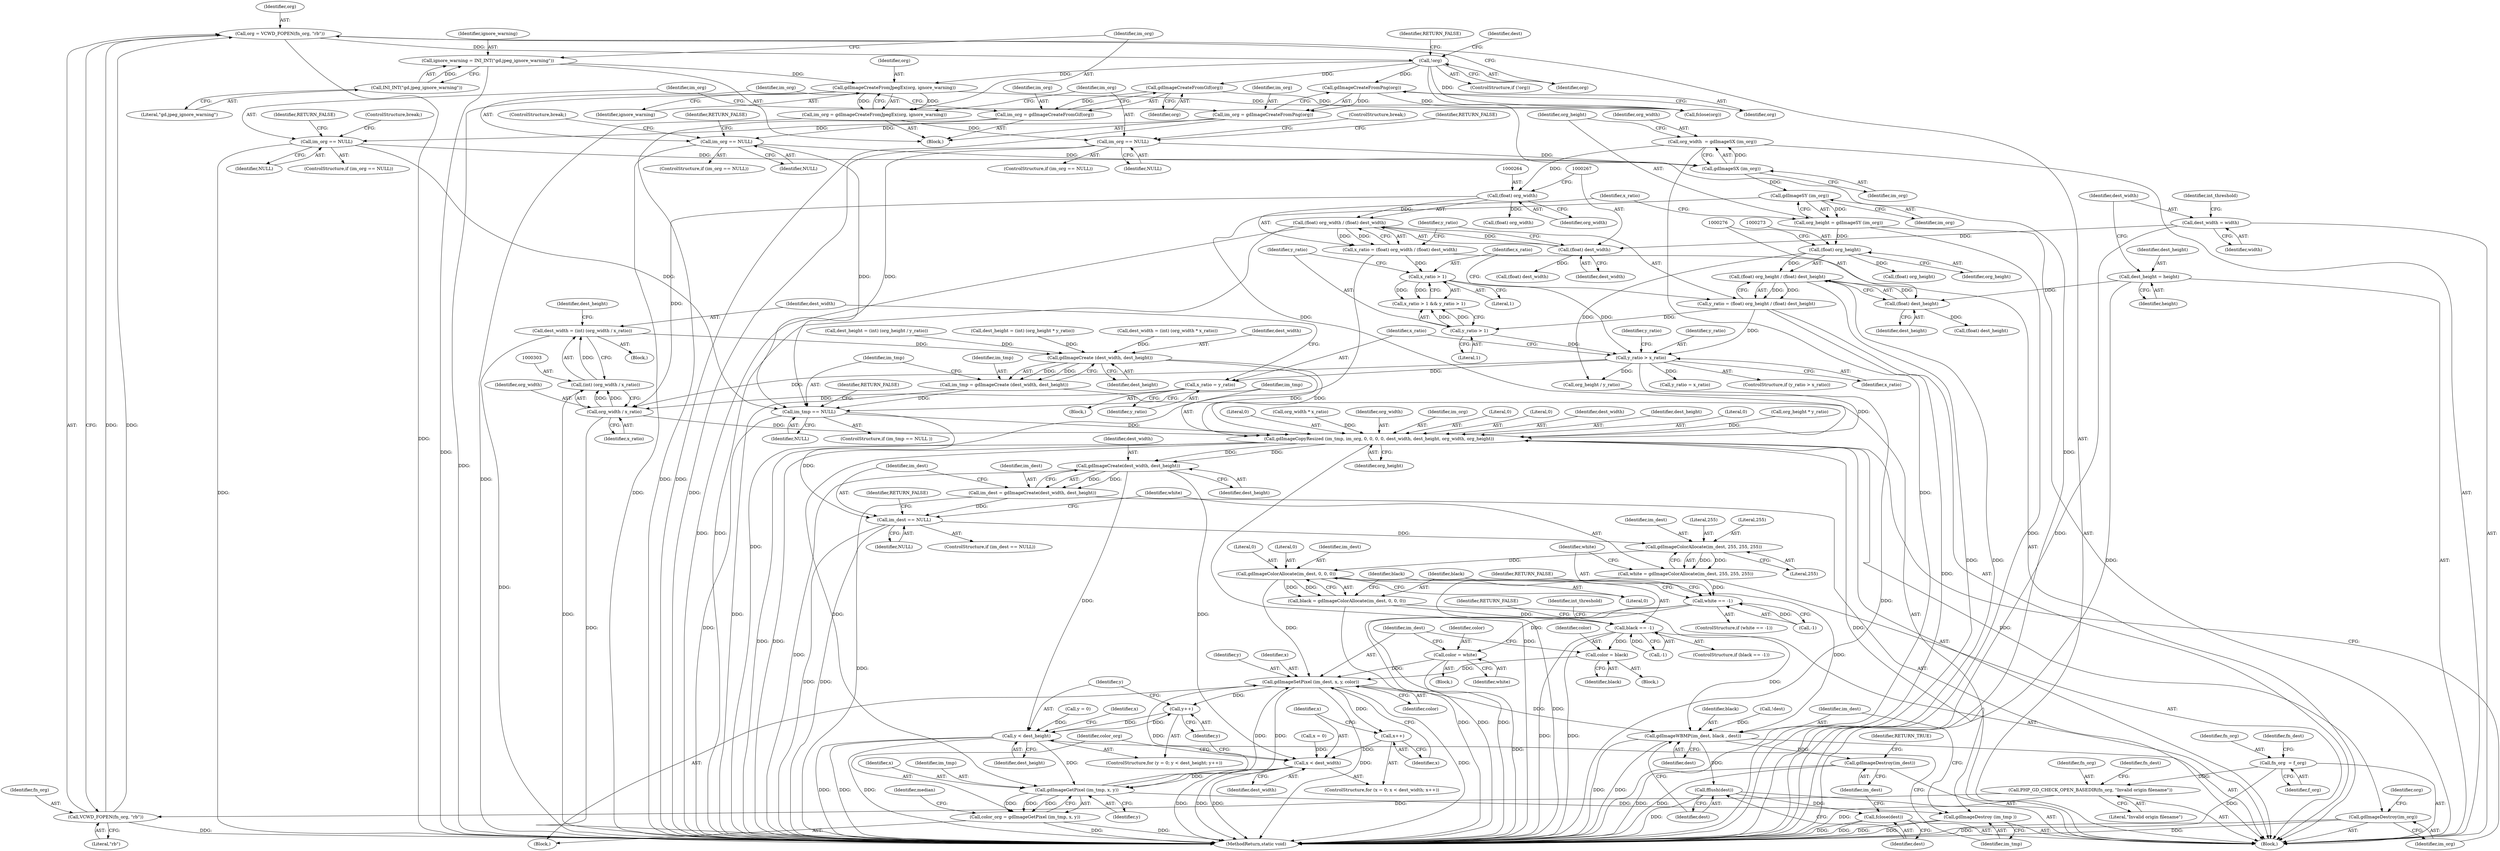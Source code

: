 digraph "0_php-src_b6f13a5ef9d6280cf984826a5de012a32c396cd4?w=1_2@integer" {
"1000300" [label="(Call,dest_width = (int) (org_width / x_ratio))"];
"1000302" [label="(Call,(int) (org_width / x_ratio))"];
"1000304" [label="(Call,org_width / x_ratio)"];
"1000263" [label="(Call,(float) org_width)"];
"1000252" [label="(Call,org_width  = gdImageSX (im_org))"];
"1000254" [label="(Call,gdImageSX (im_org))"];
"1000231" [label="(Call,im_org == NULL)"];
"1000225" [label="(Call,im_org = gdImageCreateFromJpegEx(org, ignore_warning))"];
"1000227" [label="(Call,gdImageCreateFromJpegEx(org, ignore_warning))"];
"1000191" [label="(Call,!org)"];
"1000185" [label="(Call,org = VCWD_FOPEN(fn_org, \"rb\"))"];
"1000187" [label="(Call,VCWD_FOPEN(fn_org, \"rb\"))"];
"1000179" [label="(Call,PHP_GD_CHECK_OPEN_BASEDIR(fn_org, \"Invalid origin filename\"))"];
"1000154" [label="(Call,fn_org  = f_org)"];
"1000221" [label="(Call,ignore_warning = INI_INT(\"gd.jpeg_ignore_warning\"))"];
"1000223" [label="(Call,INI_INT(\"gd.jpeg_ignore_warning\"))"];
"1000214" [label="(Call,im_org == NULL)"];
"1000209" [label="(Call,im_org = gdImageCreateFromGif(org))"];
"1000211" [label="(Call,gdImageCreateFromGif(org))"];
"1000243" [label="(Call,im_org == NULL)"];
"1000238" [label="(Call,im_org = gdImageCreateFromPng(org))"];
"1000240" [label="(Call,gdImageCreateFromPng(org))"];
"1000292" [label="(Call,x_ratio = y_ratio)"];
"1000288" [label="(Call,y_ratio > x_ratio)"];
"1000283" [label="(Call,y_ratio > 1)"];
"1000269" [label="(Call,y_ratio = (float) org_height / (float) dest_height)"];
"1000271" [label="(Call,(float) org_height / (float) dest_height)"];
"1000272" [label="(Call,(float) org_height)"];
"1000256" [label="(Call,org_height = gdImageSY (im_org))"];
"1000258" [label="(Call,gdImageSY (im_org))"];
"1000275" [label="(Call,(float) dest_height)"];
"1000160" [label="(Call,dest_height = height)"];
"1000280" [label="(Call,x_ratio > 1)"];
"1000260" [label="(Call,x_ratio = (float) org_width / (float) dest_width)"];
"1000262" [label="(Call,(float) org_width / (float) dest_width)"];
"1000266" [label="(Call,(float) dest_width)"];
"1000163" [label="(Call,dest_width = width)"];
"1000363" [label="(Call,gdImageCreate (dest_width, dest_height))"];
"1000361" [label="(Call,im_tmp = gdImageCreate (dest_width, dest_height))"];
"1000367" [label="(Call,im_tmp == NULL)"];
"1000372" [label="(Call,gdImageCopyResized (im_tmp, im_org, 0, 0, 0, 0, dest_width, dest_height, org_width, org_height))"];
"1000383" [label="(Call,gdImageDestroy(im_org))"];
"1000389" [label="(Call,gdImageCreate(dest_width, dest_height))"];
"1000387" [label="(Call,im_dest = gdImageCreate(dest_width, dest_height))"];
"1000393" [label="(Call,im_dest == NULL)"];
"1000400" [label="(Call,gdImageColorAllocate(im_dest, 255, 255, 255))"];
"1000398" [label="(Call,white = gdImageColorAllocate(im_dest, 255, 255, 255))"];
"1000406" [label="(Call,white == -1)"];
"1000488" [label="(Call,color = white)"];
"1000491" [label="(Call,gdImageSetPixel (im_dest, x, y, color))"];
"1000438" [label="(Call,y++)"];
"1000435" [label="(Call,y < dest_height)"];
"1000453" [label="(Call,gdImageGetPixel (im_tmp, x, y))"];
"1000451" [label="(Call,color_org = gdImageGetPixel (im_tmp, x, y))"];
"1000496" [label="(Call,gdImageDestroy (im_tmp ))"];
"1000448" [label="(Call,x++)"];
"1000445" [label="(Call,x < dest_width)"];
"1000498" [label="(Call,gdImageWBMP(im_dest, black , dest))"];
"1000502" [label="(Call,fflush(dest))"];
"1000504" [label="(Call,fclose(dest))"];
"1000506" [label="(Call,gdImageDestroy(im_dest))"];
"1000414" [label="(Call,gdImageColorAllocate(im_dest, 0, 0, 0))"];
"1000412" [label="(Call,black = gdImageColorAllocate(im_dest, 0, 0, 0))"];
"1000420" [label="(Call,black == -1)"];
"1000483" [label="(Call,color = black)"];
"1000167" [label="(Identifier,int_threshold)"];
"1000183" [label="(Identifier,fn_dest)"];
"1000179" [label="(Call,PHP_GD_CHECK_OPEN_BASEDIR(fn_org, \"Invalid origin filename\"))"];
"1000445" [label="(Call,x < dest_width)"];
"1000213" [label="(ControlStructure,if (im_org == NULL))"];
"1000223" [label="(Call,INI_INT(\"gd.jpeg_ignore_warning\"))"];
"1000307" [label="(Call,dest_height = (int) (org_height / y_ratio))"];
"1000383" [label="(Call,gdImageDestroy(im_org))"];
"1000432" [label="(Call,y = 0)"];
"1000191" [label="(Call,!org)"];
"1000496" [label="(Call,gdImageDestroy (im_tmp ))"];
"1000505" [label="(Identifier,dest)"];
"1000156" [label="(Identifier,f_org)"];
"1000485" [label="(Identifier,black)"];
"1000366" [label="(ControlStructure,if (im_tmp == NULL ))"];
"1000302" [label="(Call,(int) (org_width / x_ratio))"];
"1000311" [label="(Call,org_height / y_ratio)"];
"1000272" [label="(Call,(float) org_height)"];
"1000162" [label="(Identifier,height)"];
"1000378" [label="(Literal,0)"];
"1000404" [label="(Literal,255)"];
"1000431" [label="(ControlStructure,for (y = 0; y < dest_height; y++))"];
"1000484" [label="(Identifier,color)"];
"1000408" [label="(Call,-1)"];
"1000187" [label="(Call,VCWD_FOPEN(fn_org, \"rb\"))"];
"1000244" [label="(Identifier,im_org)"];
"1000399" [label="(Identifier,white)"];
"1000487" [label="(Block,)"];
"1000196" [label="(Identifier,dest)"];
"1000417" [label="(Literal,0)"];
"1000319" [label="(Call,(float) dest_width)"];
"1000230" [label="(ControlStructure,if (im_org == NULL))"];
"1000212" [label="(Identifier,org)"];
"1000185" [label="(Call,org = VCWD_FOPEN(fn_org, \"rb\"))"];
"1000351" [label="(Call,org_width * x_ratio)"];
"1000400" [label="(Call,gdImageColorAllocate(im_dest, 255, 255, 255))"];
"1000304" [label="(Call,org_width / x_ratio)"];
"1000407" [label="(Identifier,white)"];
"1000287" [label="(ControlStructure,if (y_ratio > x_ratio))"];
"1000371" [label="(Identifier,RETURN_FALSE)"];
"1000406" [label="(Call,white == -1)"];
"1000211" [label="(Call,gdImageCreateFromGif(org))"];
"1000491" [label="(Call,gdImageSetPixel (im_dest, x, y, color))"];
"1000373" [label="(Identifier,im_tmp)"];
"1000268" [label="(Identifier,dest_width)"];
"1000263" [label="(Call,(float) org_width)"];
"1000207" [label="(Block,)"];
"1000274" [label="(Identifier,org_height)"];
"1000306" [label="(Identifier,x_ratio)"];
"1000280" [label="(Call,x_ratio > 1)"];
"1000288" [label="(Call,y_ratio > x_ratio)"];
"1000281" [label="(Identifier,x_ratio)"];
"1000393" [label="(Call,im_dest == NULL)"];
"1000395" [label="(Identifier,NULL)"];
"1000413" [label="(Identifier,black)"];
"1000226" [label="(Identifier,im_org)"];
"1000275" [label="(Call,(float) dest_height)"];
"1000242" [label="(ControlStructure,if (im_org == NULL))"];
"1000391" [label="(Identifier,dest_height)"];
"1000506" [label="(Call,gdImageDestroy(im_dest))"];
"1000221" [label="(Call,ignore_warning = INI_INT(\"gd.jpeg_ignore_warning\"))"];
"1000456" [label="(Identifier,y)"];
"1000298" [label="(Identifier,y_ratio)"];
"1000285" [label="(Literal,1)"];
"1000427" [label="(Identifier,int_threshold)"];
"1000502" [label="(Call,fflush(dest))"];
"1000497" [label="(Identifier,im_tmp)"];
"1000509" [label="(MethodReturn,static void)"];
"1000210" [label="(Identifier,im_org)"];
"1000194" [label="(Identifier,RETURN_FALSE)"];
"1000163" [label="(Call,dest_width = width)"];
"1000190" [label="(ControlStructure,if (!org))"];
"1000231" [label="(Call,im_org == NULL)"];
"1000504" [label="(Call,fclose(dest))"];
"1000181" [label="(Literal,\"Invalid origin filename\")"];
"1000322" [label="(Call,(float) org_width)"];
"1000425" [label="(Identifier,RETURN_FALSE)"];
"1000247" [label="(Identifier,RETURN_FALSE)"];
"1000367" [label="(Call,im_tmp == NULL)"];
"1000259" [label="(Identifier,im_org)"];
"1000402" [label="(Literal,255)"];
"1000421" [label="(Identifier,black)"];
"1000354" [label="(Call,dest_height = (int) (org_height * y_ratio))"];
"1000271" [label="(Call,(float) org_height / (float) dest_height)"];
"1000394" [label="(Identifier,im_dest)"];
"1000265" [label="(Identifier,org_width)"];
"1000415" [label="(Identifier,im_dest)"];
"1000192" [label="(Identifier,org)"];
"1000305" [label="(Identifier,org_width)"];
"1000229" [label="(Identifier,ignore_warning)"];
"1000403" [label="(Literal,255)"];
"1000500" [label="(Identifier,black)"];
"1000381" [label="(Identifier,org_width)"];
"1000495" [label="(Identifier,color)"];
"1000455" [label="(Identifier,x)"];
"1000225" [label="(Call,im_org = gdImageCreateFromJpegEx(org, ignore_warning))"];
"1000382" [label="(Identifier,org_height)"];
"1000398" [label="(Call,white = gdImageColorAllocate(im_dest, 255, 255, 255))"];
"1000292" [label="(Call,x_ratio = y_ratio)"];
"1000186" [label="(Identifier,org)"];
"1000499" [label="(Identifier,im_dest)"];
"1000215" [label="(Identifier,im_org)"];
"1000416" [label="(Literal,0)"];
"1000248" [label="(ControlStructure,break;)"];
"1000241" [label="(Identifier,org)"];
"1000437" [label="(Identifier,dest_height)"];
"1000236" [label="(ControlStructure,break;)"];
"1000108" [label="(Block,)"];
"1000458" [label="(Identifier,median)"];
"1000452" [label="(Identifier,color_org)"];
"1000232" [label="(Identifier,im_org)"];
"1000450" [label="(Block,)"];
"1000270" [label="(Identifier,y_ratio)"];
"1000266" [label="(Call,(float) dest_width)"];
"1000420" [label="(Call,black == -1)"];
"1000261" [label="(Identifier,x_ratio)"];
"1000488" [label="(Call,color = white)"];
"1000243" [label="(Call,im_org == NULL)"];
"1000269" [label="(Call,y_ratio = (float) org_height / (float) dest_height)"];
"1000362" [label="(Identifier,im_tmp)"];
"1000233" [label="(Identifier,NULL)"];
"1000451" [label="(Call,color_org = gdImageGetPixel (im_tmp, x, y))"];
"1000189" [label="(Literal,\"rb\")"];
"1000308" [label="(Identifier,dest_height)"];
"1000374" [label="(Identifier,im_org)"];
"1000377" [label="(Literal,0)"];
"1000201" [label="(Call,!dest)"];
"1000453" [label="(Call,gdImageGetPixel (im_tmp, x, y))"];
"1000262" [label="(Call,(float) org_width / (float) dest_width)"];
"1000257" [label="(Identifier,org_height)"];
"1000454" [label="(Identifier,im_tmp)"];
"1000376" [label="(Literal,0)"];
"1000446" [label="(Identifier,x)"];
"1000392" [label="(ControlStructure,if (im_dest == NULL))"];
"1000240" [label="(Call,gdImageCreateFromPng(org))"];
"1000412" [label="(Call,black = gdImageColorAllocate(im_dest, 0, 0, 0))"];
"1000418" [label="(Literal,0)"];
"1000209" [label="(Call,im_org = gdImageCreateFromGif(org))"];
"1000154" [label="(Call,fn_org  = f_org)"];
"1000390" [label="(Identifier,dest_width)"];
"1000365" [label="(Identifier,dest_height)"];
"1000347" [label="(Call,dest_width = (int) (org_width * x_ratio))"];
"1000363" [label="(Call,gdImageCreate (dest_width, dest_height))"];
"1000379" [label="(Identifier,dest_width)"];
"1000508" [label="(Identifier,RETURN_TRUE)"];
"1000483" [label="(Call,color = black)"];
"1000372" [label="(Call,gdImageCopyResized (im_tmp, im_org, 0, 0, 0, 0, dest_width, dest_height, org_width, org_height))"];
"1000422" [label="(Call,-1)"];
"1000388" [label="(Identifier,im_dest)"];
"1000253" [label="(Identifier,org_width)"];
"1000238" [label="(Call,im_org = gdImageCreateFromPng(org))"];
"1000290" [label="(Identifier,x_ratio)"];
"1000277" [label="(Identifier,dest_height)"];
"1000449" [label="(Identifier,x)"];
"1000503" [label="(Identifier,dest)"];
"1000507" [label="(Identifier,im_dest)"];
"1000164" [label="(Identifier,dest_width)"];
"1000180" [label="(Identifier,fn_org)"];
"1000297" [label="(Call,y_ratio = x_ratio)"];
"1000254" [label="(Call,gdImageSX (im_org))"];
"1000161" [label="(Identifier,dest_height)"];
"1000380" [label="(Identifier,dest_height)"];
"1000361" [label="(Call,im_tmp = gdImageCreate (dest_width, dest_height))"];
"1000439" [label="(Identifier,y)"];
"1000493" [label="(Identifier,x)"];
"1000441" [label="(ControlStructure,for (x = 0; x < dest_width; x++))"];
"1000235" [label="(Identifier,RETURN_FALSE)"];
"1000401" [label="(Identifier,im_dest)"];
"1000289" [label="(Identifier,y_ratio)"];
"1000389" [label="(Call,gdImageCreate(dest_width, dest_height))"];
"1000284" [label="(Identifier,y_ratio)"];
"1000442" [label="(Call,x = 0)"];
"1000411" [label="(Identifier,RETURN_FALSE)"];
"1000256" [label="(Call,org_height = gdImageSY (im_org))"];
"1000301" [label="(Identifier,dest_width)"];
"1000219" [label="(ControlStructure,break;)"];
"1000283" [label="(Call,y_ratio > 1)"];
"1000492" [label="(Identifier,im_dest)"];
"1000155" [label="(Identifier,fn_org)"];
"1000375" [label="(Literal,0)"];
"1000482" [label="(Block,)"];
"1000369" [label="(Identifier,NULL)"];
"1000214" [label="(Call,im_org == NULL)"];
"1000364" [label="(Identifier,dest_width)"];
"1000443" [label="(Identifier,x)"];
"1000224" [label="(Literal,\"gd.jpeg_ignore_warning\")"];
"1000368" [label="(Identifier,im_tmp)"];
"1000255" [label="(Identifier,im_org)"];
"1000239" [label="(Identifier,im_org)"];
"1000160" [label="(Call,dest_height = height)"];
"1000386" [label="(Identifier,org)"];
"1000447" [label="(Identifier,dest_width)"];
"1000279" [label="(Call,x_ratio > 1 && y_ratio > 1)"];
"1000165" [label="(Identifier,width)"];
"1000385" [label="(Call,fclose(org))"];
"1000384" [label="(Identifier,im_org)"];
"1000188" [label="(Identifier,fn_org)"];
"1000358" [label="(Call,org_height * y_ratio)"];
"1000397" [label="(Identifier,RETURN_FALSE)"];
"1000414" [label="(Call,gdImageColorAllocate(im_dest, 0, 0, 0))"];
"1000405" [label="(ControlStructure,if (white == -1))"];
"1000436" [label="(Identifier,y)"];
"1000222" [label="(Identifier,ignore_warning)"];
"1000490" [label="(Identifier,white)"];
"1000158" [label="(Identifier,fn_dest)"];
"1000438" [label="(Call,y++)"];
"1000498" [label="(Call,gdImageWBMP(im_dest, black , dest))"];
"1000294" [label="(Identifier,y_ratio)"];
"1000328" [label="(Call,(float) dest_height)"];
"1000218" [label="(Identifier,RETURN_FALSE)"];
"1000282" [label="(Literal,1)"];
"1000435" [label="(Call,y < dest_height)"];
"1000419" [label="(ControlStructure,if (black == -1))"];
"1000228" [label="(Identifier,org)"];
"1000258" [label="(Call,gdImageSY (im_org))"];
"1000286" [label="(Block,)"];
"1000252" [label="(Call,org_width  = gdImageSX (im_org))"];
"1000291" [label="(Block,)"];
"1000293" [label="(Identifier,x_ratio)"];
"1000245" [label="(Identifier,NULL)"];
"1000331" [label="(Call,(float) org_height)"];
"1000387" [label="(Call,im_dest = gdImageCreate(dest_width, dest_height))"];
"1000300" [label="(Call,dest_width = (int) (org_width / x_ratio))"];
"1000260" [label="(Call,x_ratio = (float) org_width / (float) dest_width)"];
"1000501" [label="(Identifier,dest)"];
"1000489" [label="(Identifier,color)"];
"1000227" [label="(Call,gdImageCreateFromJpegEx(org, ignore_warning))"];
"1000494" [label="(Identifier,y)"];
"1000216" [label="(Identifier,NULL)"];
"1000448" [label="(Call,x++)"];
"1000300" -> "1000286"  [label="AST: "];
"1000300" -> "1000302"  [label="CFG: "];
"1000301" -> "1000300"  [label="AST: "];
"1000302" -> "1000300"  [label="AST: "];
"1000308" -> "1000300"  [label="CFG: "];
"1000300" -> "1000509"  [label="DDG: "];
"1000302" -> "1000300"  [label="DDG: "];
"1000300" -> "1000363"  [label="DDG: "];
"1000302" -> "1000304"  [label="CFG: "];
"1000303" -> "1000302"  [label="AST: "];
"1000304" -> "1000302"  [label="AST: "];
"1000302" -> "1000509"  [label="DDG: "];
"1000304" -> "1000302"  [label="DDG: "];
"1000304" -> "1000302"  [label="DDG: "];
"1000304" -> "1000306"  [label="CFG: "];
"1000305" -> "1000304"  [label="AST: "];
"1000306" -> "1000304"  [label="AST: "];
"1000304" -> "1000509"  [label="DDG: "];
"1000263" -> "1000304"  [label="DDG: "];
"1000292" -> "1000304"  [label="DDG: "];
"1000288" -> "1000304"  [label="DDG: "];
"1000304" -> "1000372"  [label="DDG: "];
"1000263" -> "1000262"  [label="AST: "];
"1000263" -> "1000265"  [label="CFG: "];
"1000264" -> "1000263"  [label="AST: "];
"1000265" -> "1000263"  [label="AST: "];
"1000267" -> "1000263"  [label="CFG: "];
"1000263" -> "1000262"  [label="DDG: "];
"1000252" -> "1000263"  [label="DDG: "];
"1000263" -> "1000322"  [label="DDG: "];
"1000252" -> "1000108"  [label="AST: "];
"1000252" -> "1000254"  [label="CFG: "];
"1000253" -> "1000252"  [label="AST: "];
"1000254" -> "1000252"  [label="AST: "];
"1000257" -> "1000252"  [label="CFG: "];
"1000252" -> "1000509"  [label="DDG: "];
"1000254" -> "1000252"  [label="DDG: "];
"1000254" -> "1000255"  [label="CFG: "];
"1000255" -> "1000254"  [label="AST: "];
"1000231" -> "1000254"  [label="DDG: "];
"1000214" -> "1000254"  [label="DDG: "];
"1000243" -> "1000254"  [label="DDG: "];
"1000254" -> "1000258"  [label="DDG: "];
"1000231" -> "1000230"  [label="AST: "];
"1000231" -> "1000233"  [label="CFG: "];
"1000232" -> "1000231"  [label="AST: "];
"1000233" -> "1000231"  [label="AST: "];
"1000235" -> "1000231"  [label="CFG: "];
"1000236" -> "1000231"  [label="CFG: "];
"1000231" -> "1000509"  [label="DDG: "];
"1000225" -> "1000231"  [label="DDG: "];
"1000231" -> "1000367"  [label="DDG: "];
"1000225" -> "1000207"  [label="AST: "];
"1000225" -> "1000227"  [label="CFG: "];
"1000226" -> "1000225"  [label="AST: "];
"1000227" -> "1000225"  [label="AST: "];
"1000232" -> "1000225"  [label="CFG: "];
"1000225" -> "1000509"  [label="DDG: "];
"1000227" -> "1000225"  [label="DDG: "];
"1000227" -> "1000225"  [label="DDG: "];
"1000227" -> "1000229"  [label="CFG: "];
"1000228" -> "1000227"  [label="AST: "];
"1000229" -> "1000227"  [label="AST: "];
"1000227" -> "1000509"  [label="DDG: "];
"1000191" -> "1000227"  [label="DDG: "];
"1000221" -> "1000227"  [label="DDG: "];
"1000227" -> "1000385"  [label="DDG: "];
"1000191" -> "1000190"  [label="AST: "];
"1000191" -> "1000192"  [label="CFG: "];
"1000192" -> "1000191"  [label="AST: "];
"1000194" -> "1000191"  [label="CFG: "];
"1000196" -> "1000191"  [label="CFG: "];
"1000191" -> "1000509"  [label="DDG: "];
"1000185" -> "1000191"  [label="DDG: "];
"1000191" -> "1000211"  [label="DDG: "];
"1000191" -> "1000240"  [label="DDG: "];
"1000191" -> "1000385"  [label="DDG: "];
"1000185" -> "1000108"  [label="AST: "];
"1000185" -> "1000187"  [label="CFG: "];
"1000186" -> "1000185"  [label="AST: "];
"1000187" -> "1000185"  [label="AST: "];
"1000192" -> "1000185"  [label="CFG: "];
"1000185" -> "1000509"  [label="DDG: "];
"1000187" -> "1000185"  [label="DDG: "];
"1000187" -> "1000185"  [label="DDG: "];
"1000187" -> "1000189"  [label="CFG: "];
"1000188" -> "1000187"  [label="AST: "];
"1000189" -> "1000187"  [label="AST: "];
"1000187" -> "1000509"  [label="DDG: "];
"1000179" -> "1000187"  [label="DDG: "];
"1000179" -> "1000108"  [label="AST: "];
"1000179" -> "1000181"  [label="CFG: "];
"1000180" -> "1000179"  [label="AST: "];
"1000181" -> "1000179"  [label="AST: "];
"1000183" -> "1000179"  [label="CFG: "];
"1000179" -> "1000509"  [label="DDG: "];
"1000154" -> "1000179"  [label="DDG: "];
"1000154" -> "1000108"  [label="AST: "];
"1000154" -> "1000156"  [label="CFG: "];
"1000155" -> "1000154"  [label="AST: "];
"1000156" -> "1000154"  [label="AST: "];
"1000158" -> "1000154"  [label="CFG: "];
"1000154" -> "1000509"  [label="DDG: "];
"1000221" -> "1000207"  [label="AST: "];
"1000221" -> "1000223"  [label="CFG: "];
"1000222" -> "1000221"  [label="AST: "];
"1000223" -> "1000221"  [label="AST: "];
"1000226" -> "1000221"  [label="CFG: "];
"1000221" -> "1000509"  [label="DDG: "];
"1000223" -> "1000221"  [label="DDG: "];
"1000223" -> "1000224"  [label="CFG: "];
"1000224" -> "1000223"  [label="AST: "];
"1000214" -> "1000213"  [label="AST: "];
"1000214" -> "1000216"  [label="CFG: "];
"1000215" -> "1000214"  [label="AST: "];
"1000216" -> "1000214"  [label="AST: "];
"1000218" -> "1000214"  [label="CFG: "];
"1000219" -> "1000214"  [label="CFG: "];
"1000214" -> "1000509"  [label="DDG: "];
"1000209" -> "1000214"  [label="DDG: "];
"1000214" -> "1000367"  [label="DDG: "];
"1000209" -> "1000207"  [label="AST: "];
"1000209" -> "1000211"  [label="CFG: "];
"1000210" -> "1000209"  [label="AST: "];
"1000211" -> "1000209"  [label="AST: "];
"1000215" -> "1000209"  [label="CFG: "];
"1000209" -> "1000509"  [label="DDG: "];
"1000211" -> "1000209"  [label="DDG: "];
"1000211" -> "1000212"  [label="CFG: "];
"1000212" -> "1000211"  [label="AST: "];
"1000211" -> "1000385"  [label="DDG: "];
"1000243" -> "1000242"  [label="AST: "];
"1000243" -> "1000245"  [label="CFG: "];
"1000244" -> "1000243"  [label="AST: "];
"1000245" -> "1000243"  [label="AST: "];
"1000247" -> "1000243"  [label="CFG: "];
"1000248" -> "1000243"  [label="CFG: "];
"1000243" -> "1000509"  [label="DDG: "];
"1000238" -> "1000243"  [label="DDG: "];
"1000243" -> "1000367"  [label="DDG: "];
"1000238" -> "1000207"  [label="AST: "];
"1000238" -> "1000240"  [label="CFG: "];
"1000239" -> "1000238"  [label="AST: "];
"1000240" -> "1000238"  [label="AST: "];
"1000244" -> "1000238"  [label="CFG: "];
"1000238" -> "1000509"  [label="DDG: "];
"1000240" -> "1000238"  [label="DDG: "];
"1000240" -> "1000241"  [label="CFG: "];
"1000241" -> "1000240"  [label="AST: "];
"1000240" -> "1000385"  [label="DDG: "];
"1000292" -> "1000291"  [label="AST: "];
"1000292" -> "1000294"  [label="CFG: "];
"1000293" -> "1000292"  [label="AST: "];
"1000294" -> "1000292"  [label="AST: "];
"1000301" -> "1000292"  [label="CFG: "];
"1000288" -> "1000292"  [label="DDG: "];
"1000288" -> "1000287"  [label="AST: "];
"1000288" -> "1000290"  [label="CFG: "];
"1000289" -> "1000288"  [label="AST: "];
"1000290" -> "1000288"  [label="AST: "];
"1000293" -> "1000288"  [label="CFG: "];
"1000298" -> "1000288"  [label="CFG: "];
"1000288" -> "1000509"  [label="DDG: "];
"1000283" -> "1000288"  [label="DDG: "];
"1000269" -> "1000288"  [label="DDG: "];
"1000280" -> "1000288"  [label="DDG: "];
"1000288" -> "1000297"  [label="DDG: "];
"1000288" -> "1000311"  [label="DDG: "];
"1000283" -> "1000279"  [label="AST: "];
"1000283" -> "1000285"  [label="CFG: "];
"1000284" -> "1000283"  [label="AST: "];
"1000285" -> "1000283"  [label="AST: "];
"1000279" -> "1000283"  [label="CFG: "];
"1000283" -> "1000279"  [label="DDG: "];
"1000283" -> "1000279"  [label="DDG: "];
"1000269" -> "1000283"  [label="DDG: "];
"1000269" -> "1000108"  [label="AST: "];
"1000269" -> "1000271"  [label="CFG: "];
"1000270" -> "1000269"  [label="AST: "];
"1000271" -> "1000269"  [label="AST: "];
"1000281" -> "1000269"  [label="CFG: "];
"1000269" -> "1000509"  [label="DDG: "];
"1000271" -> "1000269"  [label="DDG: "];
"1000271" -> "1000269"  [label="DDG: "];
"1000271" -> "1000275"  [label="CFG: "];
"1000272" -> "1000271"  [label="AST: "];
"1000275" -> "1000271"  [label="AST: "];
"1000271" -> "1000509"  [label="DDG: "];
"1000271" -> "1000509"  [label="DDG: "];
"1000272" -> "1000271"  [label="DDG: "];
"1000275" -> "1000271"  [label="DDG: "];
"1000272" -> "1000274"  [label="CFG: "];
"1000273" -> "1000272"  [label="AST: "];
"1000274" -> "1000272"  [label="AST: "];
"1000276" -> "1000272"  [label="CFG: "];
"1000256" -> "1000272"  [label="DDG: "];
"1000272" -> "1000311"  [label="DDG: "];
"1000272" -> "1000331"  [label="DDG: "];
"1000256" -> "1000108"  [label="AST: "];
"1000256" -> "1000258"  [label="CFG: "];
"1000257" -> "1000256"  [label="AST: "];
"1000258" -> "1000256"  [label="AST: "];
"1000261" -> "1000256"  [label="CFG: "];
"1000256" -> "1000509"  [label="DDG: "];
"1000258" -> "1000256"  [label="DDG: "];
"1000258" -> "1000259"  [label="CFG: "];
"1000259" -> "1000258"  [label="AST: "];
"1000258" -> "1000372"  [label="DDG: "];
"1000275" -> "1000277"  [label="CFG: "];
"1000276" -> "1000275"  [label="AST: "];
"1000277" -> "1000275"  [label="AST: "];
"1000160" -> "1000275"  [label="DDG: "];
"1000275" -> "1000328"  [label="DDG: "];
"1000160" -> "1000108"  [label="AST: "];
"1000160" -> "1000162"  [label="CFG: "];
"1000161" -> "1000160"  [label="AST: "];
"1000162" -> "1000160"  [label="AST: "];
"1000164" -> "1000160"  [label="CFG: "];
"1000160" -> "1000509"  [label="DDG: "];
"1000280" -> "1000279"  [label="AST: "];
"1000280" -> "1000282"  [label="CFG: "];
"1000281" -> "1000280"  [label="AST: "];
"1000282" -> "1000280"  [label="AST: "];
"1000284" -> "1000280"  [label="CFG: "];
"1000279" -> "1000280"  [label="CFG: "];
"1000280" -> "1000279"  [label="DDG: "];
"1000280" -> "1000279"  [label="DDG: "];
"1000260" -> "1000280"  [label="DDG: "];
"1000260" -> "1000108"  [label="AST: "];
"1000260" -> "1000262"  [label="CFG: "];
"1000261" -> "1000260"  [label="AST: "];
"1000262" -> "1000260"  [label="AST: "];
"1000270" -> "1000260"  [label="CFG: "];
"1000260" -> "1000509"  [label="DDG: "];
"1000262" -> "1000260"  [label="DDG: "];
"1000262" -> "1000260"  [label="DDG: "];
"1000262" -> "1000266"  [label="CFG: "];
"1000266" -> "1000262"  [label="AST: "];
"1000262" -> "1000509"  [label="DDG: "];
"1000262" -> "1000509"  [label="DDG: "];
"1000266" -> "1000262"  [label="DDG: "];
"1000266" -> "1000268"  [label="CFG: "];
"1000267" -> "1000266"  [label="AST: "];
"1000268" -> "1000266"  [label="AST: "];
"1000163" -> "1000266"  [label="DDG: "];
"1000266" -> "1000319"  [label="DDG: "];
"1000163" -> "1000108"  [label="AST: "];
"1000163" -> "1000165"  [label="CFG: "];
"1000164" -> "1000163"  [label="AST: "];
"1000165" -> "1000163"  [label="AST: "];
"1000167" -> "1000163"  [label="CFG: "];
"1000163" -> "1000509"  [label="DDG: "];
"1000363" -> "1000361"  [label="AST: "];
"1000363" -> "1000365"  [label="CFG: "];
"1000364" -> "1000363"  [label="AST: "];
"1000365" -> "1000363"  [label="AST: "];
"1000361" -> "1000363"  [label="CFG: "];
"1000363" -> "1000361"  [label="DDG: "];
"1000363" -> "1000361"  [label="DDG: "];
"1000347" -> "1000363"  [label="DDG: "];
"1000307" -> "1000363"  [label="DDG: "];
"1000354" -> "1000363"  [label="DDG: "];
"1000363" -> "1000372"  [label="DDG: "];
"1000363" -> "1000372"  [label="DDG: "];
"1000361" -> "1000108"  [label="AST: "];
"1000362" -> "1000361"  [label="AST: "];
"1000368" -> "1000361"  [label="CFG: "];
"1000361" -> "1000509"  [label="DDG: "];
"1000361" -> "1000367"  [label="DDG: "];
"1000367" -> "1000366"  [label="AST: "];
"1000367" -> "1000369"  [label="CFG: "];
"1000368" -> "1000367"  [label="AST: "];
"1000369" -> "1000367"  [label="AST: "];
"1000371" -> "1000367"  [label="CFG: "];
"1000373" -> "1000367"  [label="CFG: "];
"1000367" -> "1000509"  [label="DDG: "];
"1000367" -> "1000372"  [label="DDG: "];
"1000367" -> "1000393"  [label="DDG: "];
"1000372" -> "1000108"  [label="AST: "];
"1000372" -> "1000382"  [label="CFG: "];
"1000373" -> "1000372"  [label="AST: "];
"1000374" -> "1000372"  [label="AST: "];
"1000375" -> "1000372"  [label="AST: "];
"1000376" -> "1000372"  [label="AST: "];
"1000377" -> "1000372"  [label="AST: "];
"1000378" -> "1000372"  [label="AST: "];
"1000379" -> "1000372"  [label="AST: "];
"1000380" -> "1000372"  [label="AST: "];
"1000381" -> "1000372"  [label="AST: "];
"1000382" -> "1000372"  [label="AST: "];
"1000384" -> "1000372"  [label="CFG: "];
"1000372" -> "1000509"  [label="DDG: "];
"1000372" -> "1000509"  [label="DDG: "];
"1000372" -> "1000509"  [label="DDG: "];
"1000351" -> "1000372"  [label="DDG: "];
"1000311" -> "1000372"  [label="DDG: "];
"1000358" -> "1000372"  [label="DDG: "];
"1000372" -> "1000383"  [label="DDG: "];
"1000372" -> "1000389"  [label="DDG: "];
"1000372" -> "1000389"  [label="DDG: "];
"1000372" -> "1000453"  [label="DDG: "];
"1000372" -> "1000496"  [label="DDG: "];
"1000383" -> "1000108"  [label="AST: "];
"1000383" -> "1000384"  [label="CFG: "];
"1000384" -> "1000383"  [label="AST: "];
"1000386" -> "1000383"  [label="CFG: "];
"1000383" -> "1000509"  [label="DDG: "];
"1000383" -> "1000509"  [label="DDG: "];
"1000389" -> "1000387"  [label="AST: "];
"1000389" -> "1000391"  [label="CFG: "];
"1000390" -> "1000389"  [label="AST: "];
"1000391" -> "1000389"  [label="AST: "];
"1000387" -> "1000389"  [label="CFG: "];
"1000389" -> "1000509"  [label="DDG: "];
"1000389" -> "1000387"  [label="DDG: "];
"1000389" -> "1000387"  [label="DDG: "];
"1000389" -> "1000435"  [label="DDG: "];
"1000389" -> "1000445"  [label="DDG: "];
"1000387" -> "1000108"  [label="AST: "];
"1000388" -> "1000387"  [label="AST: "];
"1000394" -> "1000387"  [label="CFG: "];
"1000387" -> "1000509"  [label="DDG: "];
"1000387" -> "1000393"  [label="DDG: "];
"1000393" -> "1000392"  [label="AST: "];
"1000393" -> "1000395"  [label="CFG: "];
"1000394" -> "1000393"  [label="AST: "];
"1000395" -> "1000393"  [label="AST: "];
"1000397" -> "1000393"  [label="CFG: "];
"1000399" -> "1000393"  [label="CFG: "];
"1000393" -> "1000509"  [label="DDG: "];
"1000393" -> "1000509"  [label="DDG: "];
"1000393" -> "1000400"  [label="DDG: "];
"1000400" -> "1000398"  [label="AST: "];
"1000400" -> "1000404"  [label="CFG: "];
"1000401" -> "1000400"  [label="AST: "];
"1000402" -> "1000400"  [label="AST: "];
"1000403" -> "1000400"  [label="AST: "];
"1000404" -> "1000400"  [label="AST: "];
"1000398" -> "1000400"  [label="CFG: "];
"1000400" -> "1000398"  [label="DDG: "];
"1000400" -> "1000398"  [label="DDG: "];
"1000400" -> "1000414"  [label="DDG: "];
"1000398" -> "1000108"  [label="AST: "];
"1000399" -> "1000398"  [label="AST: "];
"1000407" -> "1000398"  [label="CFG: "];
"1000398" -> "1000509"  [label="DDG: "];
"1000398" -> "1000406"  [label="DDG: "];
"1000406" -> "1000405"  [label="AST: "];
"1000406" -> "1000408"  [label="CFG: "];
"1000407" -> "1000406"  [label="AST: "];
"1000408" -> "1000406"  [label="AST: "];
"1000411" -> "1000406"  [label="CFG: "];
"1000413" -> "1000406"  [label="CFG: "];
"1000406" -> "1000509"  [label="DDG: "];
"1000406" -> "1000509"  [label="DDG: "];
"1000408" -> "1000406"  [label="DDG: "];
"1000406" -> "1000488"  [label="DDG: "];
"1000488" -> "1000487"  [label="AST: "];
"1000488" -> "1000490"  [label="CFG: "];
"1000489" -> "1000488"  [label="AST: "];
"1000490" -> "1000488"  [label="AST: "];
"1000492" -> "1000488"  [label="CFG: "];
"1000488" -> "1000509"  [label="DDG: "];
"1000488" -> "1000491"  [label="DDG: "];
"1000491" -> "1000450"  [label="AST: "];
"1000491" -> "1000495"  [label="CFG: "];
"1000492" -> "1000491"  [label="AST: "];
"1000493" -> "1000491"  [label="AST: "];
"1000494" -> "1000491"  [label="AST: "];
"1000495" -> "1000491"  [label="AST: "];
"1000449" -> "1000491"  [label="CFG: "];
"1000491" -> "1000509"  [label="DDG: "];
"1000491" -> "1000509"  [label="DDG: "];
"1000491" -> "1000438"  [label="DDG: "];
"1000491" -> "1000448"  [label="DDG: "];
"1000491" -> "1000453"  [label="DDG: "];
"1000414" -> "1000491"  [label="DDG: "];
"1000453" -> "1000491"  [label="DDG: "];
"1000453" -> "1000491"  [label="DDG: "];
"1000483" -> "1000491"  [label="DDG: "];
"1000491" -> "1000498"  [label="DDG: "];
"1000438" -> "1000431"  [label="AST: "];
"1000438" -> "1000439"  [label="CFG: "];
"1000439" -> "1000438"  [label="AST: "];
"1000436" -> "1000438"  [label="CFG: "];
"1000438" -> "1000435"  [label="DDG: "];
"1000435" -> "1000438"  [label="DDG: "];
"1000435" -> "1000431"  [label="AST: "];
"1000435" -> "1000437"  [label="CFG: "];
"1000436" -> "1000435"  [label="AST: "];
"1000437" -> "1000435"  [label="AST: "];
"1000443" -> "1000435"  [label="CFG: "];
"1000497" -> "1000435"  [label="CFG: "];
"1000435" -> "1000509"  [label="DDG: "];
"1000435" -> "1000509"  [label="DDG: "];
"1000435" -> "1000509"  [label="DDG: "];
"1000432" -> "1000435"  [label="DDG: "];
"1000435" -> "1000453"  [label="DDG: "];
"1000453" -> "1000451"  [label="AST: "];
"1000453" -> "1000456"  [label="CFG: "];
"1000454" -> "1000453"  [label="AST: "];
"1000455" -> "1000453"  [label="AST: "];
"1000456" -> "1000453"  [label="AST: "];
"1000451" -> "1000453"  [label="CFG: "];
"1000453" -> "1000451"  [label="DDG: "];
"1000453" -> "1000451"  [label="DDG: "];
"1000453" -> "1000451"  [label="DDG: "];
"1000445" -> "1000453"  [label="DDG: "];
"1000453" -> "1000496"  [label="DDG: "];
"1000451" -> "1000450"  [label="AST: "];
"1000452" -> "1000451"  [label="AST: "];
"1000458" -> "1000451"  [label="CFG: "];
"1000451" -> "1000509"  [label="DDG: "];
"1000451" -> "1000509"  [label="DDG: "];
"1000496" -> "1000108"  [label="AST: "];
"1000496" -> "1000497"  [label="CFG: "];
"1000497" -> "1000496"  [label="AST: "];
"1000499" -> "1000496"  [label="CFG: "];
"1000496" -> "1000509"  [label="DDG: "];
"1000496" -> "1000509"  [label="DDG: "];
"1000448" -> "1000441"  [label="AST: "];
"1000448" -> "1000449"  [label="CFG: "];
"1000449" -> "1000448"  [label="AST: "];
"1000446" -> "1000448"  [label="CFG: "];
"1000448" -> "1000445"  [label="DDG: "];
"1000445" -> "1000441"  [label="AST: "];
"1000445" -> "1000447"  [label="CFG: "];
"1000446" -> "1000445"  [label="AST: "];
"1000447" -> "1000445"  [label="AST: "];
"1000452" -> "1000445"  [label="CFG: "];
"1000439" -> "1000445"  [label="CFG: "];
"1000445" -> "1000509"  [label="DDG: "];
"1000445" -> "1000509"  [label="DDG: "];
"1000445" -> "1000509"  [label="DDG: "];
"1000442" -> "1000445"  [label="DDG: "];
"1000498" -> "1000108"  [label="AST: "];
"1000498" -> "1000501"  [label="CFG: "];
"1000499" -> "1000498"  [label="AST: "];
"1000500" -> "1000498"  [label="AST: "];
"1000501" -> "1000498"  [label="AST: "];
"1000503" -> "1000498"  [label="CFG: "];
"1000498" -> "1000509"  [label="DDG: "];
"1000498" -> "1000509"  [label="DDG: "];
"1000414" -> "1000498"  [label="DDG: "];
"1000420" -> "1000498"  [label="DDG: "];
"1000201" -> "1000498"  [label="DDG: "];
"1000498" -> "1000502"  [label="DDG: "];
"1000498" -> "1000506"  [label="DDG: "];
"1000502" -> "1000108"  [label="AST: "];
"1000502" -> "1000503"  [label="CFG: "];
"1000503" -> "1000502"  [label="AST: "];
"1000505" -> "1000502"  [label="CFG: "];
"1000502" -> "1000509"  [label="DDG: "];
"1000502" -> "1000504"  [label="DDG: "];
"1000504" -> "1000108"  [label="AST: "];
"1000504" -> "1000505"  [label="CFG: "];
"1000505" -> "1000504"  [label="AST: "];
"1000507" -> "1000504"  [label="CFG: "];
"1000504" -> "1000509"  [label="DDG: "];
"1000504" -> "1000509"  [label="DDG: "];
"1000506" -> "1000108"  [label="AST: "];
"1000506" -> "1000507"  [label="CFG: "];
"1000507" -> "1000506"  [label="AST: "];
"1000508" -> "1000506"  [label="CFG: "];
"1000506" -> "1000509"  [label="DDG: "];
"1000506" -> "1000509"  [label="DDG: "];
"1000414" -> "1000412"  [label="AST: "];
"1000414" -> "1000418"  [label="CFG: "];
"1000415" -> "1000414"  [label="AST: "];
"1000416" -> "1000414"  [label="AST: "];
"1000417" -> "1000414"  [label="AST: "];
"1000418" -> "1000414"  [label="AST: "];
"1000412" -> "1000414"  [label="CFG: "];
"1000414" -> "1000412"  [label="DDG: "];
"1000414" -> "1000412"  [label="DDG: "];
"1000412" -> "1000108"  [label="AST: "];
"1000413" -> "1000412"  [label="AST: "];
"1000421" -> "1000412"  [label="CFG: "];
"1000412" -> "1000509"  [label="DDG: "];
"1000412" -> "1000420"  [label="DDG: "];
"1000420" -> "1000419"  [label="AST: "];
"1000420" -> "1000422"  [label="CFG: "];
"1000421" -> "1000420"  [label="AST: "];
"1000422" -> "1000420"  [label="AST: "];
"1000425" -> "1000420"  [label="CFG: "];
"1000427" -> "1000420"  [label="CFG: "];
"1000420" -> "1000509"  [label="DDG: "];
"1000420" -> "1000509"  [label="DDG: "];
"1000422" -> "1000420"  [label="DDG: "];
"1000420" -> "1000483"  [label="DDG: "];
"1000483" -> "1000482"  [label="AST: "];
"1000483" -> "1000485"  [label="CFG: "];
"1000484" -> "1000483"  [label="AST: "];
"1000485" -> "1000483"  [label="AST: "];
"1000492" -> "1000483"  [label="CFG: "];
}
